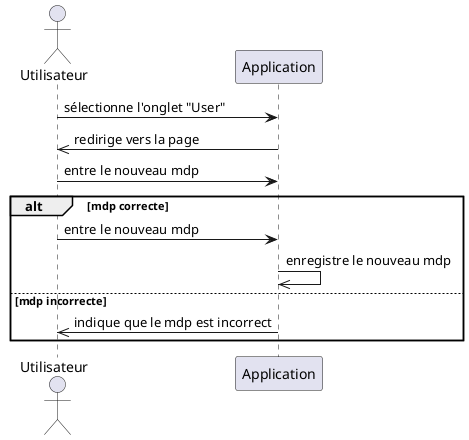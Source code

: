 @startuml
Actor Utilisateur As U
Participant Application As A

U->A: sélectionne l'onglet "User"
A->>U: redirige vers la page
U->A: entre le nouveau mdp
Alt mdp correcte
U->A: entre le nouveau mdp
A->>A: enregistre le nouveau mdp
Else mdp incorrecte
A->>U: indique que le mdp est incorrect
end



@enduml
